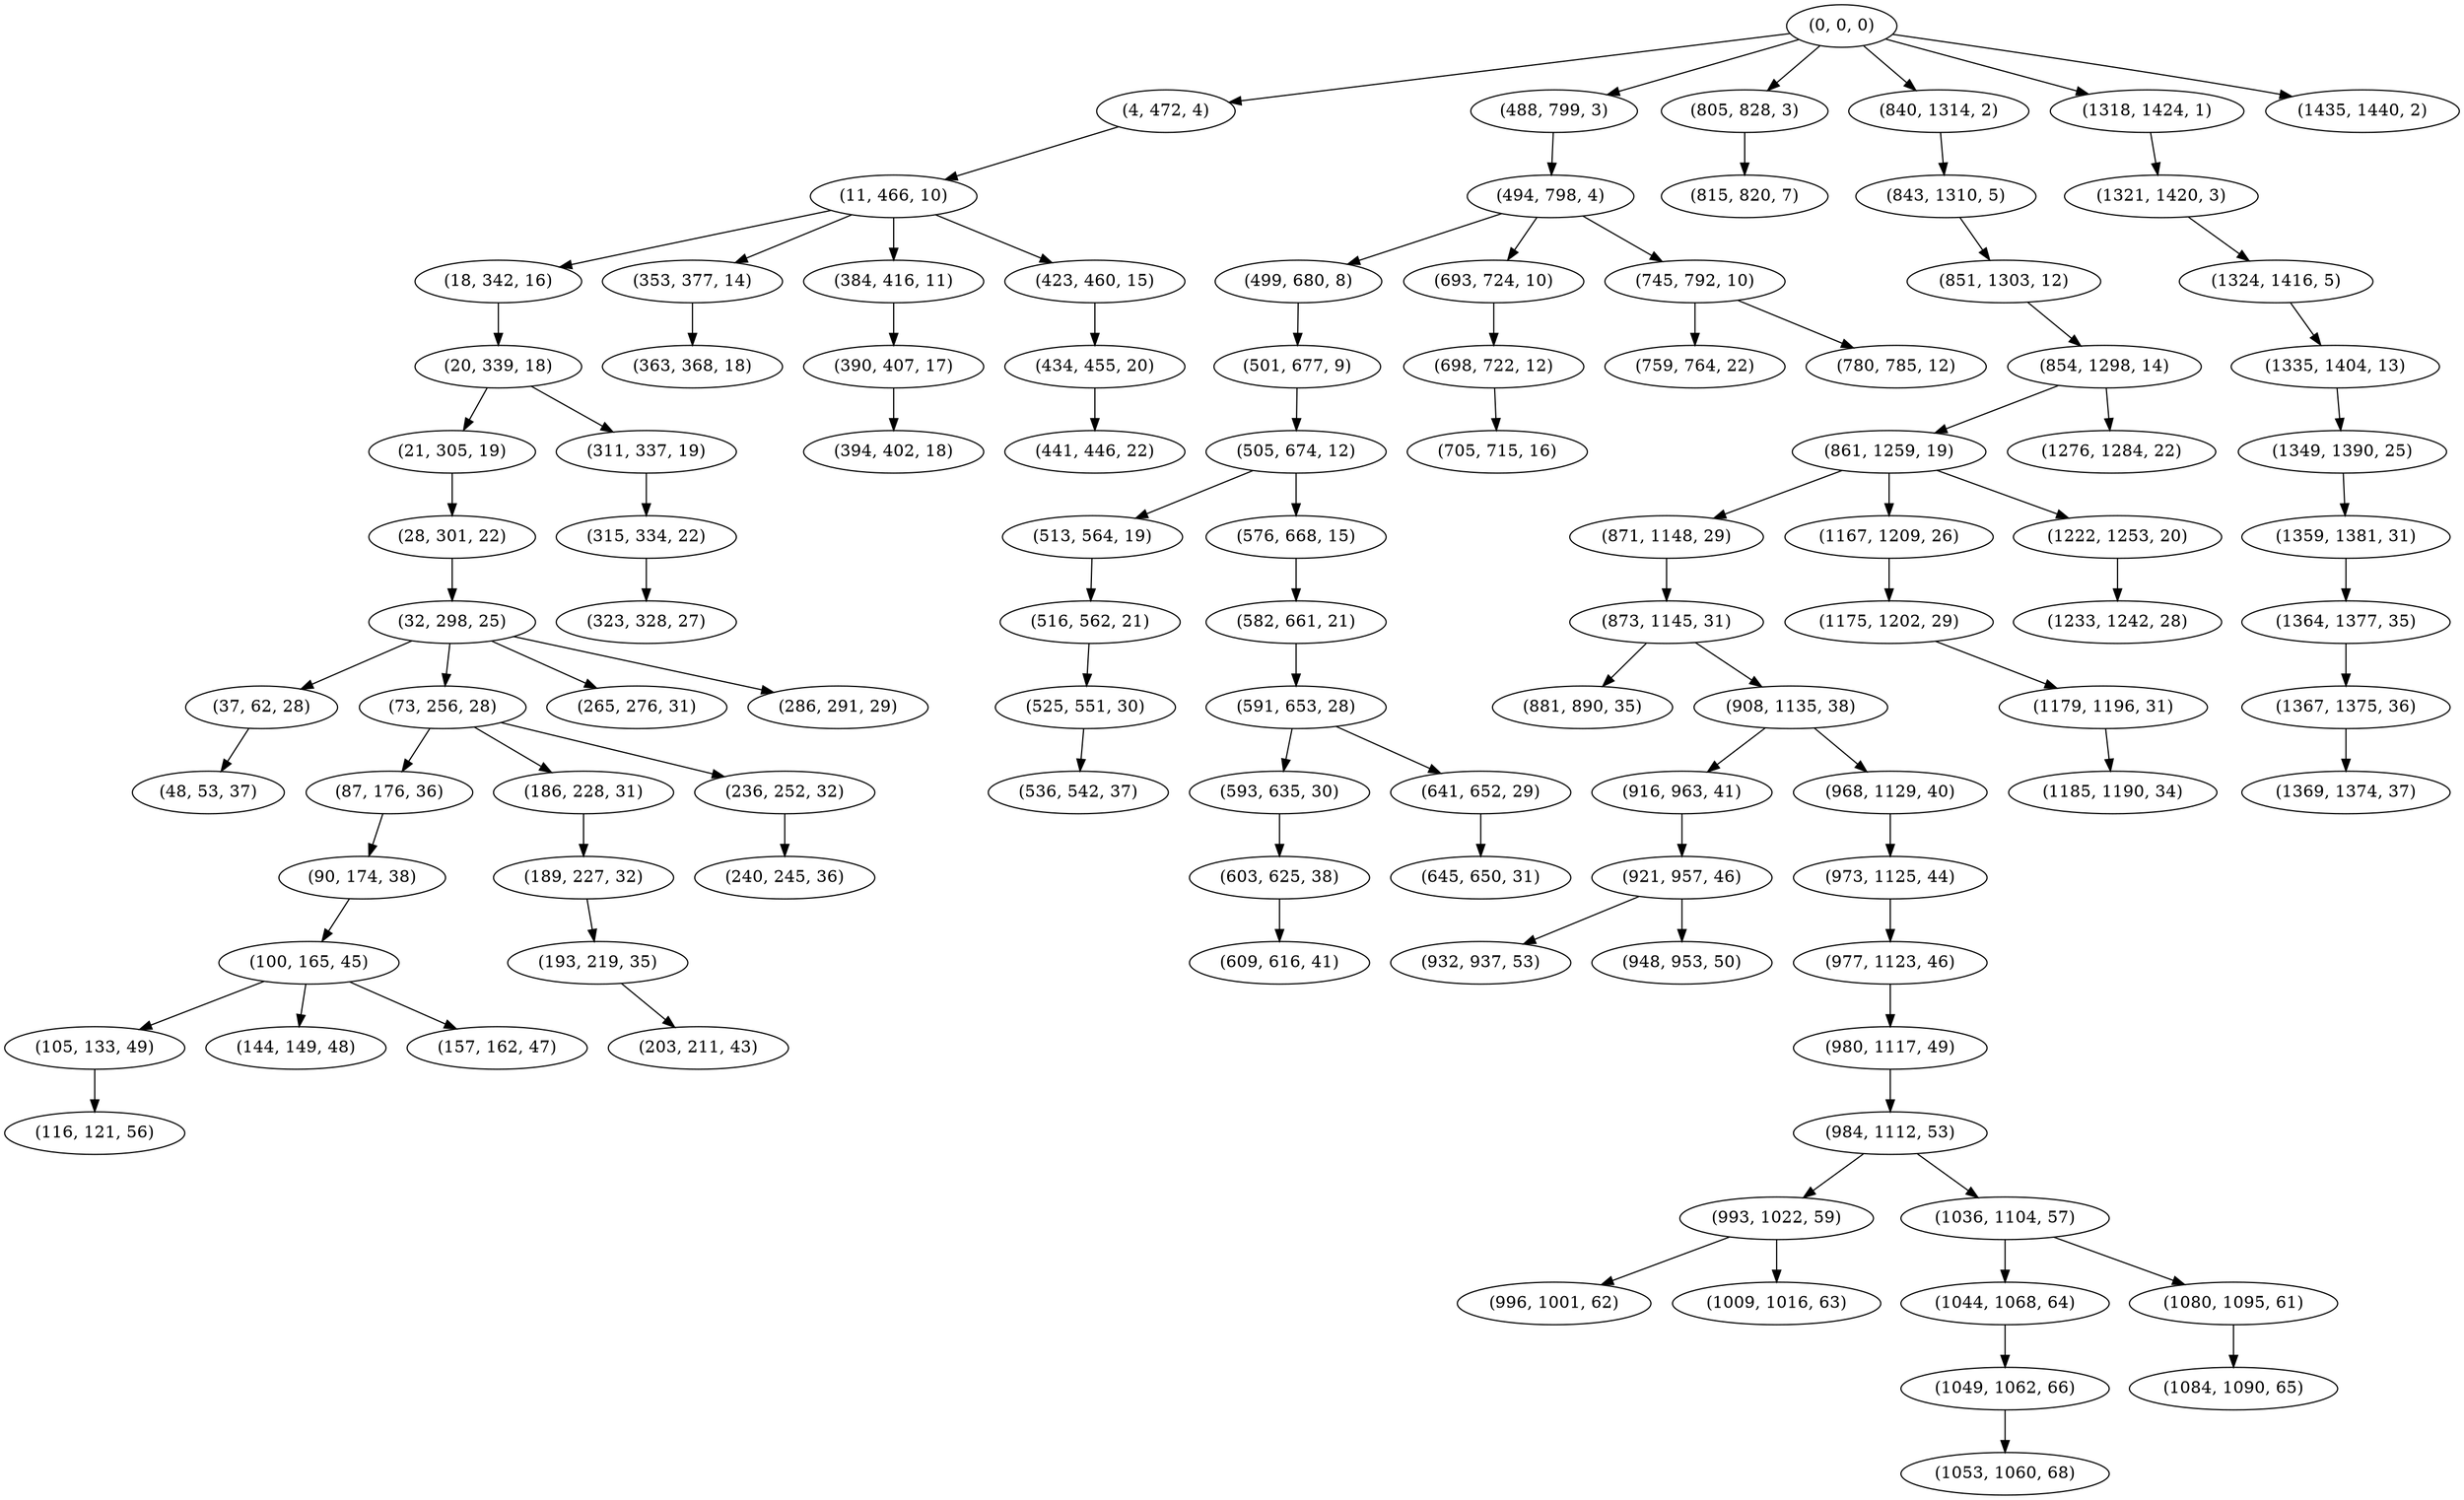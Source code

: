 digraph tree {
    "(0, 0, 0)";
    "(4, 472, 4)";
    "(11, 466, 10)";
    "(18, 342, 16)";
    "(20, 339, 18)";
    "(21, 305, 19)";
    "(28, 301, 22)";
    "(32, 298, 25)";
    "(37, 62, 28)";
    "(48, 53, 37)";
    "(73, 256, 28)";
    "(87, 176, 36)";
    "(90, 174, 38)";
    "(100, 165, 45)";
    "(105, 133, 49)";
    "(116, 121, 56)";
    "(144, 149, 48)";
    "(157, 162, 47)";
    "(186, 228, 31)";
    "(189, 227, 32)";
    "(193, 219, 35)";
    "(203, 211, 43)";
    "(236, 252, 32)";
    "(240, 245, 36)";
    "(265, 276, 31)";
    "(286, 291, 29)";
    "(311, 337, 19)";
    "(315, 334, 22)";
    "(323, 328, 27)";
    "(353, 377, 14)";
    "(363, 368, 18)";
    "(384, 416, 11)";
    "(390, 407, 17)";
    "(394, 402, 18)";
    "(423, 460, 15)";
    "(434, 455, 20)";
    "(441, 446, 22)";
    "(488, 799, 3)";
    "(494, 798, 4)";
    "(499, 680, 8)";
    "(501, 677, 9)";
    "(505, 674, 12)";
    "(513, 564, 19)";
    "(516, 562, 21)";
    "(525, 551, 30)";
    "(536, 542, 37)";
    "(576, 668, 15)";
    "(582, 661, 21)";
    "(591, 653, 28)";
    "(593, 635, 30)";
    "(603, 625, 38)";
    "(609, 616, 41)";
    "(641, 652, 29)";
    "(645, 650, 31)";
    "(693, 724, 10)";
    "(698, 722, 12)";
    "(705, 715, 16)";
    "(745, 792, 10)";
    "(759, 764, 22)";
    "(780, 785, 12)";
    "(805, 828, 3)";
    "(815, 820, 7)";
    "(840, 1314, 2)";
    "(843, 1310, 5)";
    "(851, 1303, 12)";
    "(854, 1298, 14)";
    "(861, 1259, 19)";
    "(871, 1148, 29)";
    "(873, 1145, 31)";
    "(881, 890, 35)";
    "(908, 1135, 38)";
    "(916, 963, 41)";
    "(921, 957, 46)";
    "(932, 937, 53)";
    "(948, 953, 50)";
    "(968, 1129, 40)";
    "(973, 1125, 44)";
    "(977, 1123, 46)";
    "(980, 1117, 49)";
    "(984, 1112, 53)";
    "(993, 1022, 59)";
    "(996, 1001, 62)";
    "(1009, 1016, 63)";
    "(1036, 1104, 57)";
    "(1044, 1068, 64)";
    "(1049, 1062, 66)";
    "(1053, 1060, 68)";
    "(1080, 1095, 61)";
    "(1084, 1090, 65)";
    "(1167, 1209, 26)";
    "(1175, 1202, 29)";
    "(1179, 1196, 31)";
    "(1185, 1190, 34)";
    "(1222, 1253, 20)";
    "(1233, 1242, 28)";
    "(1276, 1284, 22)";
    "(1318, 1424, 1)";
    "(1321, 1420, 3)";
    "(1324, 1416, 5)";
    "(1335, 1404, 13)";
    "(1349, 1390, 25)";
    "(1359, 1381, 31)";
    "(1364, 1377, 35)";
    "(1367, 1375, 36)";
    "(1369, 1374, 37)";
    "(1435, 1440, 2)";
    "(0, 0, 0)" -> "(4, 472, 4)";
    "(0, 0, 0)" -> "(488, 799, 3)";
    "(0, 0, 0)" -> "(805, 828, 3)";
    "(0, 0, 0)" -> "(840, 1314, 2)";
    "(0, 0, 0)" -> "(1318, 1424, 1)";
    "(0, 0, 0)" -> "(1435, 1440, 2)";
    "(4, 472, 4)" -> "(11, 466, 10)";
    "(11, 466, 10)" -> "(18, 342, 16)";
    "(11, 466, 10)" -> "(353, 377, 14)";
    "(11, 466, 10)" -> "(384, 416, 11)";
    "(11, 466, 10)" -> "(423, 460, 15)";
    "(18, 342, 16)" -> "(20, 339, 18)";
    "(20, 339, 18)" -> "(21, 305, 19)";
    "(20, 339, 18)" -> "(311, 337, 19)";
    "(21, 305, 19)" -> "(28, 301, 22)";
    "(28, 301, 22)" -> "(32, 298, 25)";
    "(32, 298, 25)" -> "(37, 62, 28)";
    "(32, 298, 25)" -> "(73, 256, 28)";
    "(32, 298, 25)" -> "(265, 276, 31)";
    "(32, 298, 25)" -> "(286, 291, 29)";
    "(37, 62, 28)" -> "(48, 53, 37)";
    "(73, 256, 28)" -> "(87, 176, 36)";
    "(73, 256, 28)" -> "(186, 228, 31)";
    "(73, 256, 28)" -> "(236, 252, 32)";
    "(87, 176, 36)" -> "(90, 174, 38)";
    "(90, 174, 38)" -> "(100, 165, 45)";
    "(100, 165, 45)" -> "(105, 133, 49)";
    "(100, 165, 45)" -> "(144, 149, 48)";
    "(100, 165, 45)" -> "(157, 162, 47)";
    "(105, 133, 49)" -> "(116, 121, 56)";
    "(186, 228, 31)" -> "(189, 227, 32)";
    "(189, 227, 32)" -> "(193, 219, 35)";
    "(193, 219, 35)" -> "(203, 211, 43)";
    "(236, 252, 32)" -> "(240, 245, 36)";
    "(311, 337, 19)" -> "(315, 334, 22)";
    "(315, 334, 22)" -> "(323, 328, 27)";
    "(353, 377, 14)" -> "(363, 368, 18)";
    "(384, 416, 11)" -> "(390, 407, 17)";
    "(390, 407, 17)" -> "(394, 402, 18)";
    "(423, 460, 15)" -> "(434, 455, 20)";
    "(434, 455, 20)" -> "(441, 446, 22)";
    "(488, 799, 3)" -> "(494, 798, 4)";
    "(494, 798, 4)" -> "(499, 680, 8)";
    "(494, 798, 4)" -> "(693, 724, 10)";
    "(494, 798, 4)" -> "(745, 792, 10)";
    "(499, 680, 8)" -> "(501, 677, 9)";
    "(501, 677, 9)" -> "(505, 674, 12)";
    "(505, 674, 12)" -> "(513, 564, 19)";
    "(505, 674, 12)" -> "(576, 668, 15)";
    "(513, 564, 19)" -> "(516, 562, 21)";
    "(516, 562, 21)" -> "(525, 551, 30)";
    "(525, 551, 30)" -> "(536, 542, 37)";
    "(576, 668, 15)" -> "(582, 661, 21)";
    "(582, 661, 21)" -> "(591, 653, 28)";
    "(591, 653, 28)" -> "(593, 635, 30)";
    "(591, 653, 28)" -> "(641, 652, 29)";
    "(593, 635, 30)" -> "(603, 625, 38)";
    "(603, 625, 38)" -> "(609, 616, 41)";
    "(641, 652, 29)" -> "(645, 650, 31)";
    "(693, 724, 10)" -> "(698, 722, 12)";
    "(698, 722, 12)" -> "(705, 715, 16)";
    "(745, 792, 10)" -> "(759, 764, 22)";
    "(745, 792, 10)" -> "(780, 785, 12)";
    "(805, 828, 3)" -> "(815, 820, 7)";
    "(840, 1314, 2)" -> "(843, 1310, 5)";
    "(843, 1310, 5)" -> "(851, 1303, 12)";
    "(851, 1303, 12)" -> "(854, 1298, 14)";
    "(854, 1298, 14)" -> "(861, 1259, 19)";
    "(854, 1298, 14)" -> "(1276, 1284, 22)";
    "(861, 1259, 19)" -> "(871, 1148, 29)";
    "(861, 1259, 19)" -> "(1167, 1209, 26)";
    "(861, 1259, 19)" -> "(1222, 1253, 20)";
    "(871, 1148, 29)" -> "(873, 1145, 31)";
    "(873, 1145, 31)" -> "(881, 890, 35)";
    "(873, 1145, 31)" -> "(908, 1135, 38)";
    "(908, 1135, 38)" -> "(916, 963, 41)";
    "(908, 1135, 38)" -> "(968, 1129, 40)";
    "(916, 963, 41)" -> "(921, 957, 46)";
    "(921, 957, 46)" -> "(932, 937, 53)";
    "(921, 957, 46)" -> "(948, 953, 50)";
    "(968, 1129, 40)" -> "(973, 1125, 44)";
    "(973, 1125, 44)" -> "(977, 1123, 46)";
    "(977, 1123, 46)" -> "(980, 1117, 49)";
    "(980, 1117, 49)" -> "(984, 1112, 53)";
    "(984, 1112, 53)" -> "(993, 1022, 59)";
    "(984, 1112, 53)" -> "(1036, 1104, 57)";
    "(993, 1022, 59)" -> "(996, 1001, 62)";
    "(993, 1022, 59)" -> "(1009, 1016, 63)";
    "(1036, 1104, 57)" -> "(1044, 1068, 64)";
    "(1036, 1104, 57)" -> "(1080, 1095, 61)";
    "(1044, 1068, 64)" -> "(1049, 1062, 66)";
    "(1049, 1062, 66)" -> "(1053, 1060, 68)";
    "(1080, 1095, 61)" -> "(1084, 1090, 65)";
    "(1167, 1209, 26)" -> "(1175, 1202, 29)";
    "(1175, 1202, 29)" -> "(1179, 1196, 31)";
    "(1179, 1196, 31)" -> "(1185, 1190, 34)";
    "(1222, 1253, 20)" -> "(1233, 1242, 28)";
    "(1318, 1424, 1)" -> "(1321, 1420, 3)";
    "(1321, 1420, 3)" -> "(1324, 1416, 5)";
    "(1324, 1416, 5)" -> "(1335, 1404, 13)";
    "(1335, 1404, 13)" -> "(1349, 1390, 25)";
    "(1349, 1390, 25)" -> "(1359, 1381, 31)";
    "(1359, 1381, 31)" -> "(1364, 1377, 35)";
    "(1364, 1377, 35)" -> "(1367, 1375, 36)";
    "(1367, 1375, 36)" -> "(1369, 1374, 37)";
}
